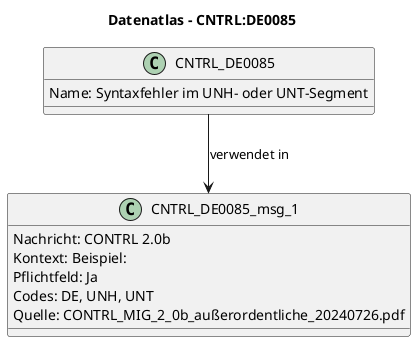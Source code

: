 @startuml
title Datenatlas – CNTRL:DE0085
class CNTRL_DE0085 {
  Name: Syntaxfehler im UNH- oder UNT-Segment
}
class CNTRL_DE0085_msg_1 {
  Nachricht: CONTRL 2.0b
  Kontext: Beispiel:
  Pflichtfeld: Ja
  Codes: DE, UNH, UNT
  Quelle: CONTRL_MIG_2_0b_außerordentliche_20240726.pdf
}
CNTRL_DE0085 --> CNTRL_DE0085_msg_1 : verwendet in
@enduml